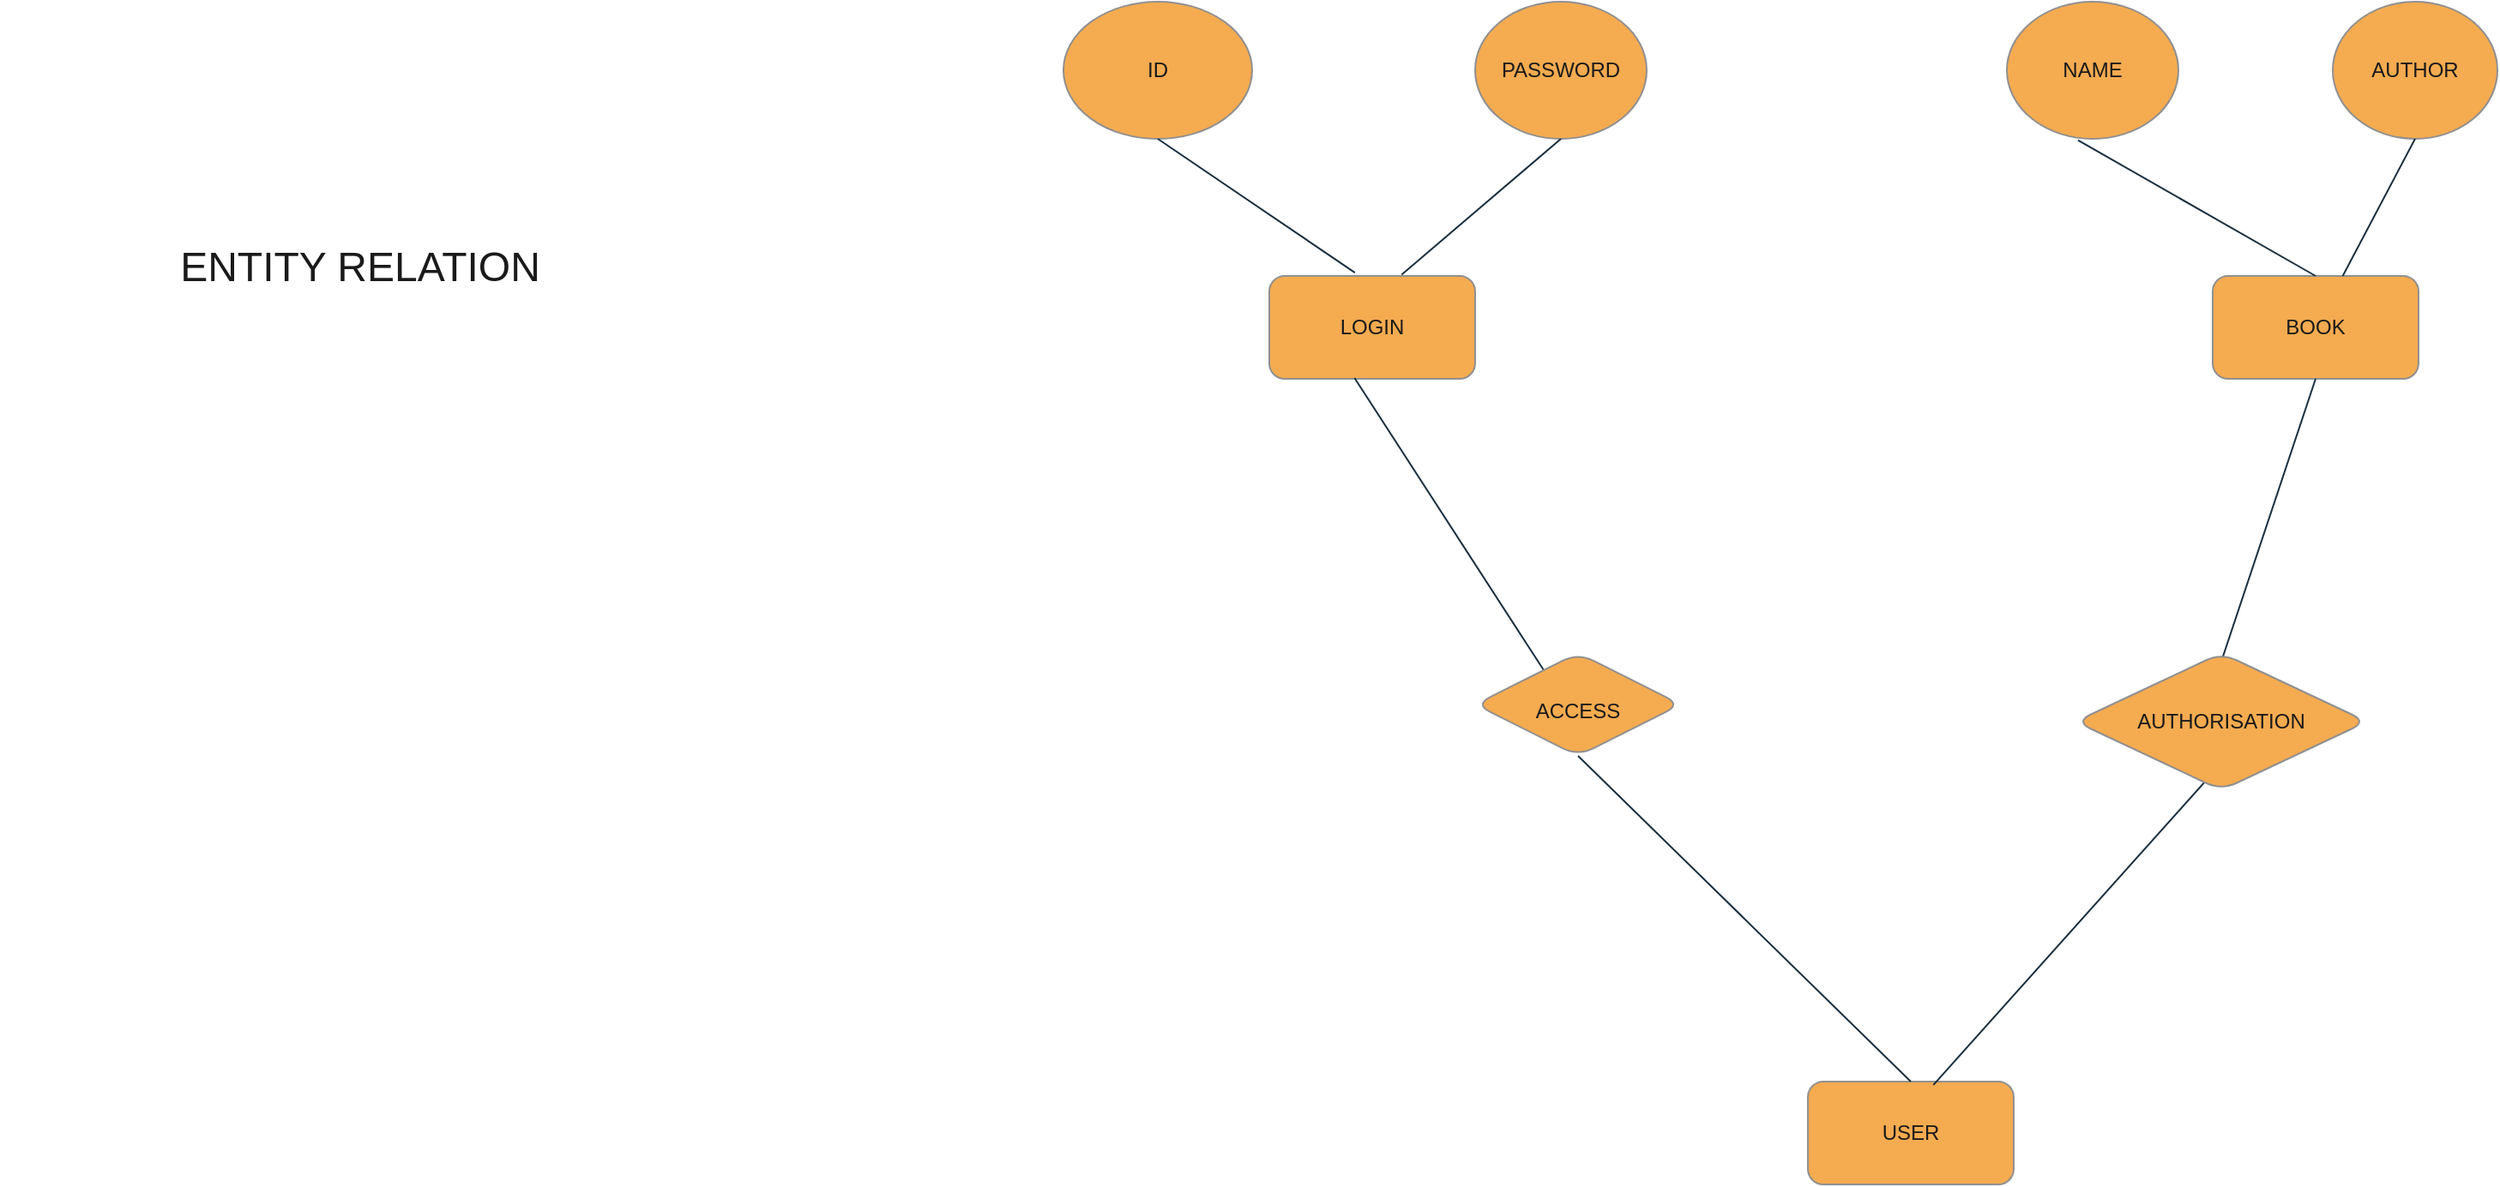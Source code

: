 <mxfile version="20.8.20" type="device"><diagram name="Page-1" id="MtQKjDKkqu_avWTIukXJ"><mxGraphModel dx="2401" dy="840" grid="1" gridSize="10" guides="1" tooltips="1" connect="1" arrows="1" fold="1" page="1" pageScale="1" pageWidth="827" pageHeight="1169" math="0" shadow="0"><root><mxCell id="0"/><mxCell id="1" parent="0"/><mxCell id="0zyMppKk4M9--uc_2cMh-7" value="USER" style="whiteSpace=wrap;html=1;shadow=0;labelBackgroundColor=none;fillColor=#F5AB50;strokeColor=#909090;fontColor=#1A1A1A;rounded=1;" vertex="1" parent="1"><mxGeometry x="414" y="660" width="120" height="60" as="geometry"/></mxCell><mxCell id="0zyMppKk4M9--uc_2cMh-8" value="LOGIN&lt;br&gt;" style="whiteSpace=wrap;html=1;shadow=0;labelBackgroundColor=none;fillColor=#F5AB50;strokeColor=#909090;fontColor=#1A1A1A;rounded=1;" vertex="1" parent="1"><mxGeometry x="100" y="190" width="120" height="60" as="geometry"/></mxCell><mxCell id="0zyMppKk4M9--uc_2cMh-9" value="BOOK" style="whiteSpace=wrap;html=1;shadow=0;labelBackgroundColor=none;fillColor=#F5AB50;strokeColor=#909090;fontColor=#1A1A1A;rounded=1;" vertex="1" parent="1"><mxGeometry x="650" y="190" width="120" height="60" as="geometry"/></mxCell><mxCell id="0zyMppKk4M9--uc_2cMh-14" value="" style="endArrow=none;html=1;rounded=1;entryX=0.5;entryY=0;entryDx=0;entryDy=0;labelBackgroundColor=none;strokeColor=#182E3E;fontColor=default;exitX=0.5;exitY=1;exitDx=0;exitDy=0;" edge="1" parent="1" source="0zyMppKk4M9--uc_2cMh-29" target="0zyMppKk4M9--uc_2cMh-7"><mxGeometry width="50" height="50" relative="1" as="geometry"><mxPoint x="284.884" y="470" as="sourcePoint"/><mxPoint x="480" y="650" as="targetPoint"/><Array as="points"/></mxGeometry></mxCell><mxCell id="0zyMppKk4M9--uc_2cMh-15" value="" style="endArrow=none;html=1;rounded=1;exitX=0.61;exitY=0.032;exitDx=0;exitDy=0;exitPerimeter=0;entryX=0.5;entryY=1;entryDx=0;entryDy=0;labelBackgroundColor=none;strokeColor=#182E3E;fontColor=default;" edge="1" parent="1" source="0zyMppKk4M9--uc_2cMh-7"><mxGeometry width="50" height="50" relative="1" as="geometry"><mxPoint x="400" y="360" as="sourcePoint"/><mxPoint x="650" y="480" as="targetPoint"/></mxGeometry></mxCell><mxCell id="0zyMppKk4M9--uc_2cMh-16" value="" style="endArrow=none;html=1;rounded=1;exitX=0.5;exitY=0;exitDx=0;exitDy=0;entryX=0.414;entryY=0.991;entryDx=0;entryDy=0;entryPerimeter=0;labelBackgroundColor=none;strokeColor=#182E3E;fontColor=default;" edge="1" parent="1" target="0zyMppKk4M9--uc_2cMh-8"><mxGeometry width="50" height="50" relative="1" as="geometry"><mxPoint x="260" y="420" as="sourcePoint"/><mxPoint x="340" y="320" as="targetPoint"/></mxGeometry></mxCell><mxCell id="0zyMppKk4M9--uc_2cMh-17" value="" style="endArrow=none;html=1;rounded=1;entryX=0.5;entryY=1;entryDx=0;entryDy=0;exitX=0.5;exitY=0;exitDx=0;exitDy=0;labelBackgroundColor=none;strokeColor=#182E3E;fontColor=default;" edge="1" parent="1" target="0zyMppKk4M9--uc_2cMh-9"><mxGeometry width="50" height="50" relative="1" as="geometry"><mxPoint x="650" y="430" as="sourcePoint"/><mxPoint x="340" y="320" as="targetPoint"/></mxGeometry></mxCell><mxCell id="0zyMppKk4M9--uc_2cMh-18" value="ID" style="ellipse;whiteSpace=wrap;html=1;shadow=0;labelBackgroundColor=none;fillColor=#F5AB50;strokeColor=#909090;fontColor=#1A1A1A;rounded=1;" vertex="1" parent="1"><mxGeometry x="-20" y="30" width="110" height="80" as="geometry"/></mxCell><mxCell id="0zyMppKk4M9--uc_2cMh-19" value="PASSWORD" style="ellipse;whiteSpace=wrap;html=1;shadow=0;labelBackgroundColor=none;fillColor=#F5AB50;strokeColor=#909090;fontColor=#1A1A1A;rounded=1;" vertex="1" parent="1"><mxGeometry x="220" y="30" width="100" height="80" as="geometry"/></mxCell><mxCell id="0zyMppKk4M9--uc_2cMh-20" value="NAME" style="ellipse;whiteSpace=wrap;html=1;shadow=0;labelBackgroundColor=none;fillColor=#F5AB50;strokeColor=#909090;fontColor=#1A1A1A;rounded=1;" vertex="1" parent="1"><mxGeometry x="530" y="30" width="100" height="80" as="geometry"/></mxCell><mxCell id="0zyMppKk4M9--uc_2cMh-21" value="AUTHOR" style="ellipse;whiteSpace=wrap;html=1;shadow=0;labelBackgroundColor=none;fillColor=#F5AB50;strokeColor=#909090;fontColor=#1A1A1A;rounded=1;" vertex="1" parent="1"><mxGeometry x="720" y="30" width="96" height="80" as="geometry"/></mxCell><mxCell id="0zyMppKk4M9--uc_2cMh-22" value="" style="endArrow=none;html=1;rounded=1;entryX=0.415;entryY=1.01;entryDx=0;entryDy=0;entryPerimeter=0;exitX=0.5;exitY=0;exitDx=0;exitDy=0;labelBackgroundColor=none;strokeColor=#182E3E;fontColor=default;" edge="1" parent="1" source="0zyMppKk4M9--uc_2cMh-9" target="0zyMppKk4M9--uc_2cMh-20"><mxGeometry width="50" height="50" relative="1" as="geometry"><mxPoint x="510" y="360" as="sourcePoint"/><mxPoint x="340" y="320" as="targetPoint"/></mxGeometry></mxCell><mxCell id="0zyMppKk4M9--uc_2cMh-23" value="" style="endArrow=none;html=1;rounded=1;entryX=0.5;entryY=1;entryDx=0;entryDy=0;labelBackgroundColor=none;strokeColor=#182E3E;fontColor=default;" edge="1" parent="1" source="0zyMppKk4M9--uc_2cMh-9" target="0zyMppKk4M9--uc_2cMh-21"><mxGeometry width="50" height="50" relative="1" as="geometry"><mxPoint x="290" y="370" as="sourcePoint"/><mxPoint x="340" y="320" as="targetPoint"/></mxGeometry></mxCell><mxCell id="0zyMppKk4M9--uc_2cMh-24" value="" style="endArrow=none;html=1;rounded=1;entryX=0.5;entryY=1;entryDx=0;entryDy=0;exitX=0.643;exitY=-0.013;exitDx=0;exitDy=0;exitPerimeter=0;labelBackgroundColor=none;strokeColor=#182E3E;fontColor=default;" edge="1" parent="1" source="0zyMppKk4M9--uc_2cMh-8" target="0zyMppKk4M9--uc_2cMh-19"><mxGeometry width="50" height="50" relative="1" as="geometry"><mxPoint x="290" y="370" as="sourcePoint"/><mxPoint x="340" y="320" as="targetPoint"/></mxGeometry></mxCell><mxCell id="0zyMppKk4M9--uc_2cMh-25" value="" style="endArrow=none;html=1;rounded=1;entryX=0.5;entryY=1;entryDx=0;entryDy=0;exitX=0.416;exitY=-0.032;exitDx=0;exitDy=0;exitPerimeter=0;labelBackgroundColor=none;strokeColor=#182E3E;fontColor=default;" edge="1" parent="1" source="0zyMppKk4M9--uc_2cMh-8" target="0zyMppKk4M9--uc_2cMh-18"><mxGeometry width="50" height="50" relative="1" as="geometry"><mxPoint x="290" y="370" as="sourcePoint"/><mxPoint x="340" y="320" as="targetPoint"/></mxGeometry></mxCell><mxCell id="0zyMppKk4M9--uc_2cMh-27" value="ENTITY RELATION" style="text;strokeColor=none;align=center;fillColor=none;html=1;verticalAlign=middle;whiteSpace=wrap;rounded=1;fontSize=24;fontColor=#1A1A1A;labelBackgroundColor=none;" vertex="1" parent="1"><mxGeometry x="-640" y="100" width="420" height="170" as="geometry"/></mxCell><mxCell id="0zyMppKk4M9--uc_2cMh-29" value="&lt;font style=&quot;font-size: 12px;&quot;&gt;ACCESS&lt;/font&gt;" style="shape=rhombus;perimeter=rhombusPerimeter;whiteSpace=wrap;html=1;align=center;strokeColor=#909090;fontSize=24;fontColor=#1A1A1A;fillColor=#F5AB50;rounded=1;labelBackgroundColor=none;" vertex="1" parent="1"><mxGeometry x="220" y="410" width="120" height="60" as="geometry"/></mxCell><mxCell id="0zyMppKk4M9--uc_2cMh-30" value="AUTHORISATION" style="shape=rhombus;perimeter=rhombusPerimeter;whiteSpace=wrap;html=1;align=center;strokeColor=#909090;fontSize=12;fontColor=#1A1A1A;fillColor=#F5AB50;rounded=1;labelBackgroundColor=none;" vertex="1" parent="1"><mxGeometry x="570" y="410" width="170" height="80" as="geometry"/></mxCell></root></mxGraphModel></diagram></mxfile>